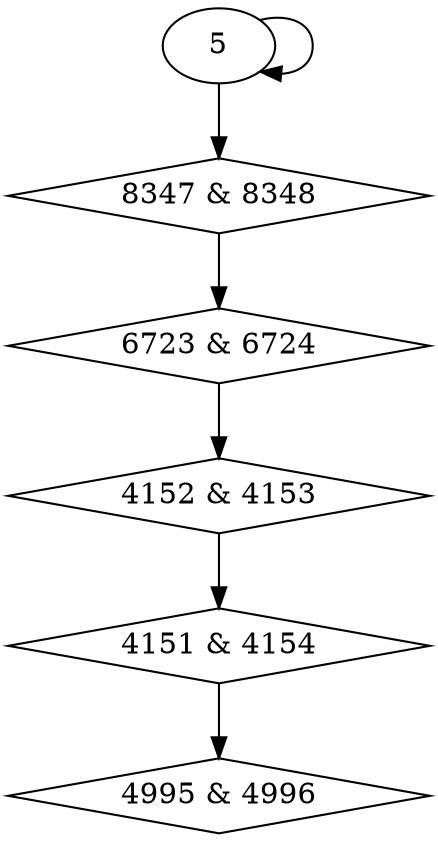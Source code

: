 digraph {
0 [label = "4151 & 4154", shape = diamond];
1 [label = "4152 & 4153", shape = diamond];
2 [label = "4995 & 4996", shape = diamond];
3 [label = "6723 & 6724", shape = diamond];
4 [label = "8347 & 8348", shape = diamond];
1 -> 0;
3 -> 1;
0 -> 2;
4 -> 3;
5 -> 4;
5 -> 5;
}
